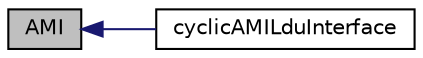 digraph "AMI"
{
  bgcolor="transparent";
  edge [fontname="Helvetica",fontsize="10",labelfontname="Helvetica",labelfontsize="10"];
  node [fontname="Helvetica",fontsize="10",shape=record];
  rankdir="LR";
  Node1 [label="AMI",height=0.2,width=0.4,color="black", fillcolor="grey75", style="filled", fontcolor="black"];
  Node1 -> Node2 [dir="back",color="midnightblue",fontsize="10",style="solid",fontname="Helvetica"];
  Node2 [label="cyclicAMILduInterface",height=0.2,width=0.4,color="black",URL="$a00475.html#a1844926e7ced9cfd73984e65d06c4021",tooltip="Construct null. "];
}
